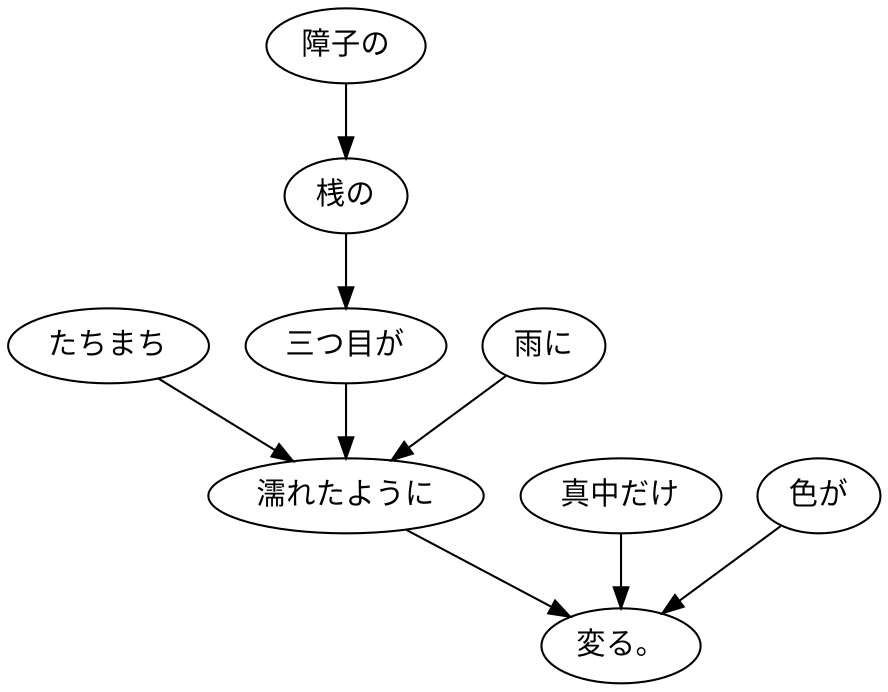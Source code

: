 digraph graph2751 {
	node0 [label="たちまち"];
	node1 [label="障子の"];
	node2 [label="桟の"];
	node3 [label="三つ目が"];
	node4 [label="雨に"];
	node5 [label="濡れたように"];
	node6 [label="真中だけ"];
	node7 [label="色が"];
	node8 [label="変る。"];
	node0 -> node5;
	node1 -> node2;
	node2 -> node3;
	node3 -> node5;
	node4 -> node5;
	node5 -> node8;
	node6 -> node8;
	node7 -> node8;
}

